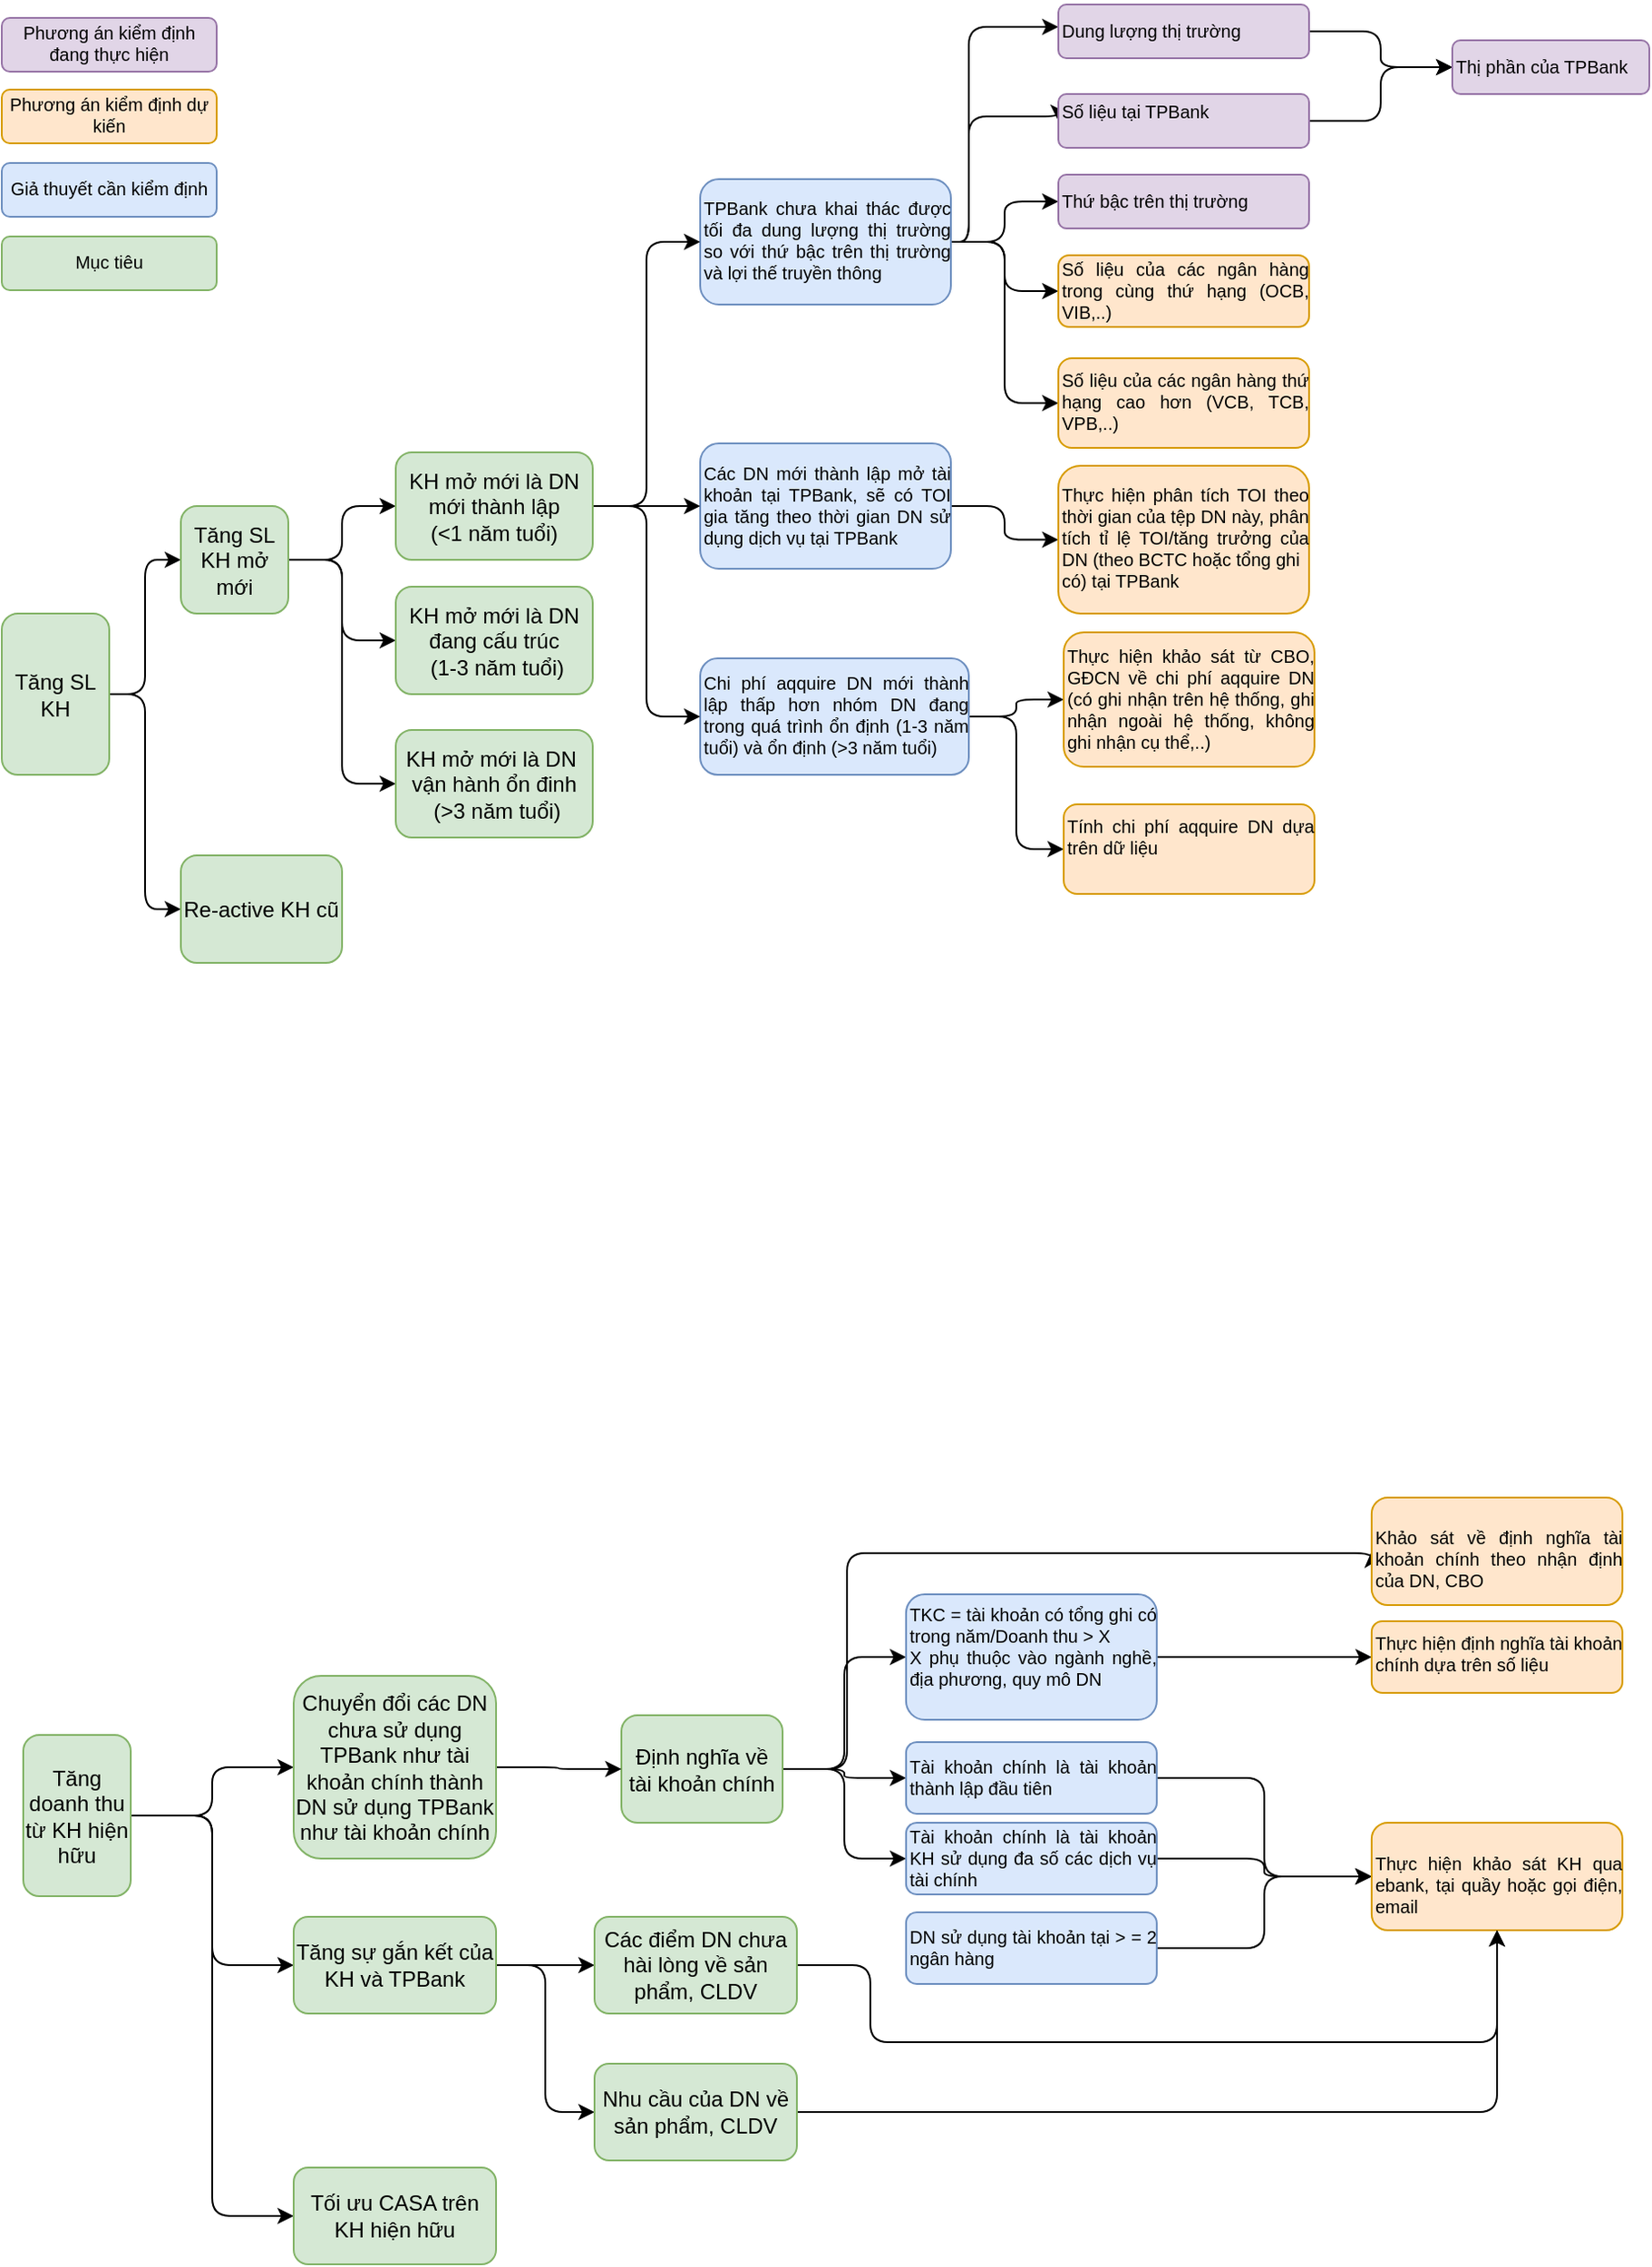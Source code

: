 <mxfile version="20.8.15" type="github">
  <diagram id="6a731a19-8d31-9384-78a2-239565b7b9f0" name="Page-1">
    <mxGraphModel dx="1173" dy="661" grid="0" gridSize="10" guides="1" tooltips="1" connect="1" arrows="1" fold="1" page="1" pageScale="1" pageWidth="1169" pageHeight="827" background="none" math="0" shadow="0">
      <root>
        <mxCell id="0" />
        <mxCell id="1" parent="0" />
        <mxCell id="7nTxj1oNSW2tffw1lcUE-1786" style="edgeStyle=orthogonalEdgeStyle;rounded=1;orthogonalLoop=1;jettySize=auto;html=1;fontSize=10;exitX=1;exitY=0.5;exitDx=0;exitDy=0;entryX=0;entryY=0.5;entryDx=0;entryDy=0;" edge="1" parent="1" source="7nTxj1oNSW2tffw1lcUE-1784" target="7nTxj1oNSW2tffw1lcUE-1785">
          <mxGeometry relative="1" as="geometry" />
        </mxCell>
        <mxCell id="7nTxj1oNSW2tffw1lcUE-1845" style="edgeStyle=orthogonalEdgeStyle;rounded=1;orthogonalLoop=1;jettySize=auto;html=1;entryX=0;entryY=0.5;entryDx=0;entryDy=0;" edge="1" parent="1" source="7nTxj1oNSW2tffw1lcUE-1784" target="7nTxj1oNSW2tffw1lcUE-1810">
          <mxGeometry relative="1" as="geometry" />
        </mxCell>
        <mxCell id="7nTxj1oNSW2tffw1lcUE-1846" style="edgeStyle=orthogonalEdgeStyle;rounded=1;orthogonalLoop=1;jettySize=auto;html=1;entryX=0;entryY=0.5;entryDx=0;entryDy=0;" edge="1" parent="1" source="7nTxj1oNSW2tffw1lcUE-1784" target="7nTxj1oNSW2tffw1lcUE-1812">
          <mxGeometry relative="1" as="geometry" />
        </mxCell>
        <mxCell id="7nTxj1oNSW2tffw1lcUE-1853" style="edgeStyle=orthogonalEdgeStyle;rounded=1;orthogonalLoop=1;jettySize=auto;html=1;entryX=0;entryY=0.5;entryDx=0;entryDy=0;exitX=1;exitY=0.5;exitDx=0;exitDy=0;" edge="1" parent="1" source="7nTxj1oNSW2tffw1lcUE-1784" target="7nTxj1oNSW2tffw1lcUE-1790">
          <mxGeometry relative="1" as="geometry">
            <Array as="points">
              <mxPoint x="482" y="988" />
              <mxPoint x="482" y="867" />
            </Array>
          </mxGeometry>
        </mxCell>
        <mxCell id="7nTxj1oNSW2tffw1lcUE-1784" value="&lt;p style=&quot;margin-top: 0pt; margin-bottom: 0pt; margin-left: 0in; direction: ltr; unicode-bidi: embed; word-break: normal;&quot;&gt;Định nghĩa về tài khoản chính&lt;/p&gt;" style="rounded=1;whiteSpace=wrap;html=1;fillColor=#d5e8d4;strokeColor=#82b366;" vertex="1" parent="1">
          <mxGeometry x="356" y="957.5" width="90" height="60" as="geometry" />
        </mxCell>
        <mxCell id="7nTxj1oNSW2tffw1lcUE-1789" style="edgeStyle=orthogonalEdgeStyle;rounded=1;orthogonalLoop=1;jettySize=auto;html=1;" edge="1" parent="1" source="7nTxj1oNSW2tffw1lcUE-1785" target="7nTxj1oNSW2tffw1lcUE-1788">
          <mxGeometry relative="1" as="geometry" />
        </mxCell>
        <mxCell id="7nTxj1oNSW2tffw1lcUE-1785" value="&lt;p style=&quot;margin-top: 0pt; margin-bottom: 0pt; margin-left: 0in; direction: ltr; unicode-bidi: embed; word-break: normal; font-size: 10px;&quot;&gt;&lt;/p&gt;&lt;div style=&quot;text-align: justify; font-size: 10px;&quot;&gt;&lt;span style=&quot;background-color: initial;&quot;&gt;&lt;font style=&quot;font-size: 10px;&quot;&gt;TKC = tài khoản có tổng ghi có trong&amp;nbsp;&lt;/font&gt;&lt;/span&gt;&lt;span style=&quot;background-color: initial;&quot;&gt;năm/Doanh thu &amp;gt; X&lt;/span&gt;&lt;/div&gt;&lt;font style=&quot;font-size: 10px;&quot;&gt;&lt;div style=&quot;text-align: justify;&quot;&gt;&lt;span style=&quot;background-color: initial; font-family: Arial;&quot;&gt;X phụ thuộc vào ngành nghề, địa phương,&amp;nbsp;&lt;/span&gt;&lt;span style=&quot;background-color: initial; font-family: Arial;&quot;&gt;quy mô DN&lt;/span&gt;&lt;/div&gt;&lt;/font&gt;&lt;p&gt;&lt;/p&gt;" style="rounded=1;whiteSpace=wrap;html=1;fillColor=#dae8fc;strokeColor=#6c8ebf;align=left;verticalAlign=middle;" vertex="1" parent="1">
          <mxGeometry x="514.95" y="890" width="140" height="70" as="geometry" />
        </mxCell>
        <mxCell id="7nTxj1oNSW2tffw1lcUE-1788" value="&lt;p style=&quot;margin-top: 0pt; margin-bottom: 0pt; margin-left: 0in; direction: ltr; unicode-bidi: embed; word-break: normal; font-size: 10px;&quot;&gt;&lt;/p&gt;&lt;div style=&quot;text-align: justify; font-size: 10px;&quot;&gt;&lt;div&gt;Thực hiện định nghĩa tài khoản chính dựa trên số liệu&lt;/div&gt;&lt;/div&gt;&lt;p&gt;&lt;/p&gt;" style="rounded=1;whiteSpace=wrap;html=1;fillColor=#ffe6cc;strokeColor=#d79b00;align=left;verticalAlign=top;horizontal=1;" vertex="1" parent="1">
          <mxGeometry x="774.95" y="905" width="140" height="40" as="geometry" />
        </mxCell>
        <mxCell id="7nTxj1oNSW2tffw1lcUE-1790" value="&lt;p style=&quot;margin-top: 0pt; margin-bottom: 0pt; margin-left: 0in; direction: ltr; unicode-bidi: embed; word-break: normal; font-size: 10px;&quot;&gt;&lt;/p&gt;&lt;div style=&quot;text-align: justify; font-size: 10px;&quot;&gt;&lt;p&gt;Khảo sát về định nghĩa tài khoản chính theo nhận định của DN, CBO&lt;/p&gt;&lt;/div&gt;&lt;p&gt;&lt;/p&gt;" style="rounded=1;whiteSpace=wrap;html=1;fillColor=#ffe6cc;strokeColor=#d79b00;align=left;verticalAlign=top;horizontal=1;" vertex="1" parent="1">
          <mxGeometry x="774.95" y="836" width="140" height="60" as="geometry" />
        </mxCell>
        <mxCell id="7nTxj1oNSW2tffw1lcUE-1795" style="edgeStyle=orthogonalEdgeStyle;rounded=1;orthogonalLoop=1;jettySize=auto;html=1;" edge="1" parent="1" source="7nTxj1oNSW2tffw1lcUE-1792" target="7nTxj1oNSW2tffw1lcUE-1794">
          <mxGeometry relative="1" as="geometry" />
        </mxCell>
        <mxCell id="7nTxj1oNSW2tffw1lcUE-1792" value="&lt;p style=&quot;margin-top: 0pt; margin-bottom: 0pt; margin-left: 0in; direction: ltr; unicode-bidi: embed; word-break: normal; font-size: 10px;&quot;&gt;&lt;/p&gt;&lt;div style=&quot;text-align: justify; font-size: 10px;&quot;&gt;&lt;p&gt;Các DN mới thành lập mở tài khoản tại TPBank, sẽ có TOI gia tăng theo thời gian DN sử dụng dịch vụ tại TPBank&lt;/p&gt;&lt;/div&gt;&lt;p&gt;&lt;/p&gt;" style="rounded=1;whiteSpace=wrap;html=1;fillColor=#dae8fc;strokeColor=#6c8ebf;align=left;verticalAlign=middle;" vertex="1" parent="1">
          <mxGeometry x="400" y="247.5" width="140" height="70" as="geometry" />
        </mxCell>
        <mxCell id="7nTxj1oNSW2tffw1lcUE-1794" value="&lt;p style=&quot;margin-top: 0pt; margin-bottom: 0pt; margin-left: 0in; direction: ltr; unicode-bidi: embed; word-break: normal; font-size: 10px;&quot;&gt;&lt;/p&gt;&lt;div style=&quot;text-align: justify; font-size: 10px;&quot;&gt;&lt;p&gt;Thực hiện phân tích TOI theo thời gian của tệp DN này, phân tích tỉ lệ TOI/tăng trưởng của DN (theo BCTC hoặc tổng ghi&lt;br&gt;có) tại TPBank&lt;/p&gt;&lt;/div&gt;&lt;p&gt;&lt;/p&gt;" style="rounded=1;whiteSpace=wrap;html=1;fillColor=#ffe6cc;strokeColor=#d79b00;align=left;verticalAlign=middle;" vertex="1" parent="1">
          <mxGeometry x="600" y="260" width="140" height="82.5" as="geometry" />
        </mxCell>
        <mxCell id="7nTxj1oNSW2tffw1lcUE-1805" style="edgeStyle=orthogonalEdgeStyle;rounded=1;orthogonalLoop=1;jettySize=auto;html=1;" edge="1" parent="1" source="7nTxj1oNSW2tffw1lcUE-1796" target="7nTxj1oNSW2tffw1lcUE-1801">
          <mxGeometry relative="1" as="geometry">
            <Array as="points">
              <mxPoint x="550" y="135" />
              <mxPoint x="550" y="15" />
            </Array>
          </mxGeometry>
        </mxCell>
        <mxCell id="7nTxj1oNSW2tffw1lcUE-1806" style="edgeStyle=orthogonalEdgeStyle;rounded=1;orthogonalLoop=1;jettySize=auto;html=1;entryX=0;entryY=0.5;entryDx=0;entryDy=0;" edge="1" parent="1" source="7nTxj1oNSW2tffw1lcUE-1796" target="7nTxj1oNSW2tffw1lcUE-1798">
          <mxGeometry relative="1" as="geometry">
            <Array as="points">
              <mxPoint x="550" y="135" />
              <mxPoint x="550" y="65" />
            </Array>
          </mxGeometry>
        </mxCell>
        <mxCell id="7nTxj1oNSW2tffw1lcUE-1807" style="edgeStyle=orthogonalEdgeStyle;rounded=1;orthogonalLoop=1;jettySize=auto;html=1;" edge="1" parent="1" source="7nTxj1oNSW2tffw1lcUE-1796" target="7nTxj1oNSW2tffw1lcUE-1797">
          <mxGeometry relative="1" as="geometry" />
        </mxCell>
        <mxCell id="7nTxj1oNSW2tffw1lcUE-1809" style="edgeStyle=orthogonalEdgeStyle;rounded=1;orthogonalLoop=1;jettySize=auto;html=1;entryX=0;entryY=0.5;entryDx=0;entryDy=0;" edge="1" parent="1" source="7nTxj1oNSW2tffw1lcUE-1796" target="7nTxj1oNSW2tffw1lcUE-1799">
          <mxGeometry relative="1" as="geometry" />
        </mxCell>
        <mxCell id="7nTxj1oNSW2tffw1lcUE-1827" style="edgeStyle=orthogonalEdgeStyle;rounded=1;orthogonalLoop=1;jettySize=auto;html=1;" edge="1" parent="1" source="7nTxj1oNSW2tffw1lcUE-1796" target="7nTxj1oNSW2tffw1lcUE-1826">
          <mxGeometry relative="1" as="geometry" />
        </mxCell>
        <mxCell id="7nTxj1oNSW2tffw1lcUE-1796" value="&lt;p style=&quot;margin-top: 0pt; margin-bottom: 0pt; margin-left: 0in; direction: ltr; unicode-bidi: embed; word-break: normal; font-size: 10px;&quot;&gt;&lt;/p&gt;&lt;div style=&quot;text-align: justify; font-size: 10px;&quot;&gt;&lt;p&gt;TPBank chưa khai thác được tối đa dung lượng thị trường so với thứ bậc trên thị trường và lợi thế truyền thông&amp;nbsp;&lt;/p&gt;&lt;/div&gt;&lt;p&gt;&lt;/p&gt;" style="rounded=1;whiteSpace=wrap;html=1;fillColor=#dae8fc;strokeColor=#6c8ebf;align=left;verticalAlign=middle;" vertex="1" parent="1">
          <mxGeometry x="400" y="100" width="140" height="70" as="geometry" />
        </mxCell>
        <mxCell id="7nTxj1oNSW2tffw1lcUE-1797" value="&lt;p style=&quot;margin-top: 0pt; margin-bottom: 0pt; margin-left: 0in; direction: ltr; unicode-bidi: embed; word-break: normal; font-size: 10px;&quot;&gt;&lt;/p&gt;&lt;div style=&quot;text-align: justify; font-size: 10px;&quot;&gt;&lt;p&gt;Số liệu của các ngân hàng trong cùng thứ hạng (OCB, VIB,..)&lt;/p&gt;&lt;/div&gt;&lt;p&gt;&lt;/p&gt;" style="rounded=1;whiteSpace=wrap;html=1;fillColor=#ffe6cc;strokeColor=#d79b00;align=left;verticalAlign=middle;" vertex="1" parent="1">
          <mxGeometry x="600" y="142.5" width="140" height="40" as="geometry" />
        </mxCell>
        <mxCell id="7nTxj1oNSW2tffw1lcUE-1804" style="edgeStyle=orthogonalEdgeStyle;rounded=1;orthogonalLoop=1;jettySize=auto;html=1;" edge="1" parent="1" source="7nTxj1oNSW2tffw1lcUE-1798" target="7nTxj1oNSW2tffw1lcUE-1802">
          <mxGeometry relative="1" as="geometry" />
        </mxCell>
        <mxCell id="7nTxj1oNSW2tffw1lcUE-1798" value="&lt;p style=&quot;margin-top: 0pt; margin-bottom: 0pt; margin-left: 0in; direction: ltr; unicode-bidi: embed; word-break: normal; font-size: 10px;&quot;&gt;&lt;/p&gt;&lt;div style=&quot;text-align: justify; font-size: 10px;&quot;&gt;&lt;p style=&quot;language:en-US;margin-top:0pt;margin-bottom:0pt;margin-left:0in;&lt;br/&gt;text-align:center;direction:ltr;unicode-bidi:embed;mso-line-break-override:&lt;br/&gt;none;word-break:normal;punctuation-wrap:hanging&quot;&gt;Số liệu tại TPBank&lt;/p&gt;&lt;/div&gt;&lt;p&gt;&lt;/p&gt;" style="rounded=1;whiteSpace=wrap;html=1;fillColor=#e1d5e7;strokeColor=#9673a6;align=left;verticalAlign=middle;" vertex="1" parent="1">
          <mxGeometry x="600" y="52.5" width="140" height="30" as="geometry" />
        </mxCell>
        <mxCell id="7nTxj1oNSW2tffw1lcUE-1799" value="&lt;p style=&quot;margin-top: 0pt; margin-bottom: 0pt; margin-left: 0in; direction: ltr; unicode-bidi: embed; word-break: normal; font-size: 10px;&quot;&gt;&lt;/p&gt;&lt;div style=&quot;text-align: justify; font-size: 10px;&quot;&gt;&lt;p&gt;Số liệu của các ngân hàng thứ hạng cao hơn (VCB, TCB, VPB,..)&lt;br&gt;&lt;/p&gt;&lt;/div&gt;&lt;p&gt;&lt;/p&gt;" style="rounded=1;whiteSpace=wrap;html=1;fillColor=#ffe6cc;strokeColor=#d79b00;align=left;verticalAlign=middle;" vertex="1" parent="1">
          <mxGeometry x="600" y="200" width="140" height="50" as="geometry" />
        </mxCell>
        <mxCell id="7nTxj1oNSW2tffw1lcUE-1803" style="edgeStyle=orthogonalEdgeStyle;rounded=1;orthogonalLoop=1;jettySize=auto;html=1;" edge="1" parent="1" source="7nTxj1oNSW2tffw1lcUE-1801" target="7nTxj1oNSW2tffw1lcUE-1802">
          <mxGeometry relative="1" as="geometry" />
        </mxCell>
        <mxCell id="7nTxj1oNSW2tffw1lcUE-1801" value="&lt;p style=&quot;margin-top: 0pt; margin-bottom: 0pt; margin-left: 0in; direction: ltr; unicode-bidi: embed; word-break: normal; font-size: 10px;&quot;&gt;&lt;/p&gt;&lt;div style=&quot;text-align: justify; font-size: 10px;&quot;&gt;&lt;p&gt;Dung lượng thị trường&lt;/p&gt;&lt;/div&gt;&lt;p&gt;&lt;/p&gt;" style="rounded=1;whiteSpace=wrap;html=1;fillColor=#e1d5e7;strokeColor=#9673a6;align=left;verticalAlign=middle;" vertex="1" parent="1">
          <mxGeometry x="600" y="2.5" width="140" height="30" as="geometry" />
        </mxCell>
        <mxCell id="7nTxj1oNSW2tffw1lcUE-1802" value="&lt;p style=&quot;margin-top: 0pt; margin-bottom: 0pt; margin-left: 0in; direction: ltr; unicode-bidi: embed; word-break: normal; font-size: 10px;&quot;&gt;&lt;/p&gt;&lt;div style=&quot;text-align: justify; font-size: 10px;&quot;&gt;&lt;p&gt;Thị phần của TPBank&lt;/p&gt;&lt;/div&gt;&lt;p&gt;&lt;/p&gt;" style="rounded=1;whiteSpace=wrap;html=1;fillColor=#e1d5e7;strokeColor=#9673a6;align=left;verticalAlign=middle;" vertex="1" parent="1">
          <mxGeometry x="820" y="22.5" width="110" height="30" as="geometry" />
        </mxCell>
        <mxCell id="7nTxj1oNSW2tffw1lcUE-1814" style="edgeStyle=orthogonalEdgeStyle;rounded=1;orthogonalLoop=1;jettySize=auto;html=1;entryX=0;entryY=0.5;entryDx=0;entryDy=0;" edge="1" parent="1" source="7nTxj1oNSW2tffw1lcUE-1810" target="7nTxj1oNSW2tffw1lcUE-1813">
          <mxGeometry relative="1" as="geometry" />
        </mxCell>
        <mxCell id="7nTxj1oNSW2tffw1lcUE-1810" value="&lt;p style=&quot;margin-top: 0pt; margin-bottom: 0pt; margin-left: 0in; direction: ltr; unicode-bidi: embed; word-break: normal; font-size: 10px;&quot;&gt;&lt;/p&gt;&lt;div style=&quot;text-align: justify; font-size: 10px;&quot;&gt;&lt;p&gt;Tài khoản chính là tài khoản thành lập đầu tiên&lt;/p&gt;&lt;/div&gt;&lt;p&gt;&lt;/p&gt;" style="rounded=1;whiteSpace=wrap;html=1;fillColor=#dae8fc;strokeColor=#6c8ebf;align=left;verticalAlign=middle;" vertex="1" parent="1">
          <mxGeometry x="514.95" y="972.5" width="140" height="40" as="geometry" />
        </mxCell>
        <mxCell id="7nTxj1oNSW2tffw1lcUE-1815" style="edgeStyle=orthogonalEdgeStyle;rounded=1;orthogonalLoop=1;jettySize=auto;html=1;" edge="1" parent="1" source="7nTxj1oNSW2tffw1lcUE-1811" target="7nTxj1oNSW2tffw1lcUE-1813">
          <mxGeometry relative="1" as="geometry" />
        </mxCell>
        <mxCell id="7nTxj1oNSW2tffw1lcUE-1811" value="&lt;p style=&quot;margin-top: 0pt; margin-bottom: 0pt; margin-left: 0in; direction: ltr; unicode-bidi: embed; word-break: normal; font-size: 10px;&quot;&gt;&lt;/p&gt;&lt;div style=&quot;text-align: justify; font-size: 10px;&quot;&gt;&lt;p&gt;DN sử dụng tài khoản tại &amp;gt; = 2 ngân hàng&lt;/p&gt;&lt;/div&gt;&lt;p&gt;&lt;/p&gt;" style="rounded=1;whiteSpace=wrap;html=1;fillColor=#dae8fc;strokeColor=#6c8ebf;align=left;verticalAlign=middle;" vertex="1" parent="1">
          <mxGeometry x="514.95" y="1067.5" width="140" height="40" as="geometry" />
        </mxCell>
        <mxCell id="7nTxj1oNSW2tffw1lcUE-1816" style="edgeStyle=orthogonalEdgeStyle;rounded=1;orthogonalLoop=1;jettySize=auto;html=1;entryX=0;entryY=0.5;entryDx=0;entryDy=0;" edge="1" parent="1" source="7nTxj1oNSW2tffw1lcUE-1812" target="7nTxj1oNSW2tffw1lcUE-1813">
          <mxGeometry relative="1" as="geometry" />
        </mxCell>
        <mxCell id="7nTxj1oNSW2tffw1lcUE-1812" value="&lt;p style=&quot;margin-top: 0pt; margin-bottom: 0pt; margin-left: 0in; direction: ltr; unicode-bidi: embed; word-break: normal; font-size: 10px;&quot;&gt;&lt;/p&gt;&lt;div style=&quot;text-align: justify; font-size: 10px;&quot;&gt;&lt;p&gt;Tài khoản chính là tài khoản KH sử dụng đa số các dịch vụ tài chính&lt;/p&gt;&lt;/div&gt;&lt;p&gt;&lt;/p&gt;" style="rounded=1;whiteSpace=wrap;html=1;fillColor=#dae8fc;strokeColor=#6c8ebf;align=left;verticalAlign=middle;" vertex="1" parent="1">
          <mxGeometry x="514.95" y="1017.5" width="140" height="40" as="geometry" />
        </mxCell>
        <mxCell id="7nTxj1oNSW2tffw1lcUE-1813" value="&lt;p style=&quot;margin-top: 0pt; margin-bottom: 0pt; margin-left: 0in; direction: ltr; unicode-bidi: embed; word-break: normal; font-size: 10px;&quot;&gt;&lt;/p&gt;&lt;div style=&quot;text-align: justify; font-size: 10px;&quot;&gt;&lt;p&gt;Thực hiện khảo sát KH qua ebank, tại quầy hoặc gọi điện, email&lt;/p&gt;&lt;/div&gt;&lt;p&gt;&lt;/p&gt;" style="rounded=1;whiteSpace=wrap;html=1;fillColor=#ffe6cc;strokeColor=#d79b00;align=left;verticalAlign=top;horizontal=1;" vertex="1" parent="1">
          <mxGeometry x="774.95" y="1017.5" width="140" height="60" as="geometry" />
        </mxCell>
        <mxCell id="7nTxj1oNSW2tffw1lcUE-1854" style="edgeStyle=orthogonalEdgeStyle;rounded=1;orthogonalLoop=1;jettySize=auto;html=1;entryX=0;entryY=0.5;entryDx=0;entryDy=0;" edge="1" parent="1" source="7nTxj1oNSW2tffw1lcUE-1817" target="7nTxj1oNSW2tffw1lcUE-1818">
          <mxGeometry relative="1" as="geometry" />
        </mxCell>
        <mxCell id="7nTxj1oNSW2tffw1lcUE-1855" style="edgeStyle=orthogonalEdgeStyle;rounded=1;orthogonalLoop=1;jettySize=auto;html=1;entryX=0;entryY=0.5;entryDx=0;entryDy=0;" edge="1" parent="1" source="7nTxj1oNSW2tffw1lcUE-1817" target="7nTxj1oNSW2tffw1lcUE-1819">
          <mxGeometry relative="1" as="geometry" />
        </mxCell>
        <mxCell id="7nTxj1oNSW2tffw1lcUE-1817" value="&lt;p style=&quot;margin-top: 0pt; margin-bottom: 0pt; margin-left: 0in; direction: ltr; unicode-bidi: embed; word-break: normal; font-size: 10px;&quot;&gt;&lt;/p&gt;&lt;div style=&quot;text-align: justify; font-size: 10px;&quot;&gt;&lt;p&gt;Chi phí aqquire DN mới thành lập thấp hơn nhóm DN đang trong quá trình ổn định (1-3 năm tuổi) và ổn định (&amp;gt;3 năm tuổi)&lt;/p&gt;&lt;/div&gt;&lt;p&gt;&lt;/p&gt;" style="rounded=1;whiteSpace=wrap;html=1;fillColor=#dae8fc;strokeColor=#6c8ebf;align=left;verticalAlign=middle;" vertex="1" parent="1">
          <mxGeometry x="400" y="367.5" width="150" height="65" as="geometry" />
        </mxCell>
        <mxCell id="7nTxj1oNSW2tffw1lcUE-1818" value="&lt;p style=&quot;margin-top: 0pt; margin-bottom: 0pt; margin-left: 0in; direction: ltr; unicode-bidi: embed; word-break: normal; font-size: 10px;&quot;&gt;&lt;/p&gt;&lt;div style=&quot;text-align: justify; font-size: 10px;&quot;&gt;&lt;p&gt;Thực hiện khảo sát từ CBO, GĐCN về chi phí aqquire DN (có ghi nhận trên hệ thống, ghi nhận ngoài hệ thống, không ghi nhận cụ thể,..)&lt;/p&gt;&lt;/div&gt;&lt;p&gt;&lt;/p&gt;" style="rounded=1;whiteSpace=wrap;html=1;fillColor=#ffe6cc;strokeColor=#d79b00;align=left;verticalAlign=middle;" vertex="1" parent="1">
          <mxGeometry x="603" y="353" width="140" height="75" as="geometry" />
        </mxCell>
        <mxCell id="7nTxj1oNSW2tffw1lcUE-1819" value="&lt;p style=&quot;margin-top: 0pt; margin-bottom: 0pt; margin-left: 0in; direction: ltr; unicode-bidi: embed; word-break: normal; font-size: 10px;&quot;&gt;&lt;/p&gt;&lt;div style=&quot;text-align: justify; font-size: 10px;&quot;&gt;&lt;p style=&quot;language:en-US;margin-top:0pt;margin-bottom:0pt;margin-left:0in;&lt;br/&gt;text-align:center;direction:ltr;unicode-bidi:embed;mso-line-break-override:&lt;br/&gt;none;word-break:normal;punctuation-wrap:hanging&quot;&gt;Tính chi phí aqquire DN dựa trên dữ liệu&lt;/p&gt;&lt;/div&gt;&lt;p&gt;&lt;/p&gt;" style="rounded=1;whiteSpace=wrap;html=1;fillColor=#ffe6cc;strokeColor=#d79b00;align=left;verticalAlign=top;horizontal=1;" vertex="1" parent="1">
          <mxGeometry x="603" y="449" width="140" height="50" as="geometry" />
        </mxCell>
        <mxCell id="7nTxj1oNSW2tffw1lcUE-1823" value="&lt;p style=&quot;margin-top: 0pt; margin-bottom: 0pt; margin-left: 0in; direction: ltr; unicode-bidi: embed; word-break: normal; font-size: 10px;&quot;&gt;&lt;/p&gt;&lt;div style=&quot;font-size: 10px;&quot;&gt;&lt;p&gt;Phương án kiểm định đang thực hiện&lt;/p&gt;&lt;/div&gt;&lt;p&gt;&lt;/p&gt;" style="rounded=1;whiteSpace=wrap;html=1;fillColor=#e1d5e7;strokeColor=#9673a6;align=center;verticalAlign=middle;" vertex="1" parent="1">
          <mxGeometry x="10" y="10" width="120" height="30" as="geometry" />
        </mxCell>
        <mxCell id="7nTxj1oNSW2tffw1lcUE-1824" value="&lt;p style=&quot;margin-top: 0pt; margin-bottom: 0pt; margin-left: 0in; direction: ltr; unicode-bidi: embed; word-break: normal; font-size: 10px;&quot;&gt;&lt;/p&gt;&lt;div style=&quot;font-size: 10px;&quot;&gt;&lt;p&gt;Phương án kiểm định dự kiến&lt;/p&gt;&lt;/div&gt;&lt;p&gt;&lt;/p&gt;" style="rounded=1;whiteSpace=wrap;html=1;fillColor=#ffe6cc;strokeColor=#d79b00;align=center;verticalAlign=middle;" vertex="1" parent="1">
          <mxGeometry x="10" y="50" width="120" height="30" as="geometry" />
        </mxCell>
        <mxCell id="7nTxj1oNSW2tffw1lcUE-1825" value="&lt;p style=&quot;margin-top: 0pt; margin-bottom: 0pt; margin-left: 0in; direction: ltr; unicode-bidi: embed; word-break: normal; font-size: 10px;&quot;&gt;&lt;/p&gt;&lt;div style=&quot;font-size: 10px;&quot;&gt;&lt;p&gt;Giả thuyết cần kiểm định&lt;/p&gt;&lt;/div&gt;&lt;p&gt;&lt;/p&gt;" style="rounded=1;whiteSpace=wrap;html=1;fillColor=#dae8fc;strokeColor=#6c8ebf;align=center;verticalAlign=middle;" vertex="1" parent="1">
          <mxGeometry x="10" y="91" width="120" height="30" as="geometry" />
        </mxCell>
        <mxCell id="7nTxj1oNSW2tffw1lcUE-1826" value="&lt;p style=&quot;margin-top: 0pt; margin-bottom: 0pt; margin-left: 0in; direction: ltr; unicode-bidi: embed; word-break: normal; font-size: 10px;&quot;&gt;&lt;/p&gt;&lt;div style=&quot;text-align: justify; font-size: 10px;&quot;&gt;&lt;p&gt;Thứ bậc trên thị trường&lt;/p&gt;&lt;/div&gt;&lt;p&gt;&lt;/p&gt;" style="rounded=1;whiteSpace=wrap;html=1;fillColor=#e1d5e7;strokeColor=#9673a6;align=left;verticalAlign=middle;" vertex="1" parent="1">
          <mxGeometry x="600" y="97.5" width="140" height="30" as="geometry" />
        </mxCell>
        <mxCell id="7nTxj1oNSW2tffw1lcUE-1834" style="edgeStyle=orthogonalEdgeStyle;rounded=1;orthogonalLoop=1;jettySize=auto;html=1;" edge="1" parent="1" source="7nTxj1oNSW2tffw1lcUE-1828" target="7nTxj1oNSW2tffw1lcUE-1829">
          <mxGeometry relative="1" as="geometry" />
        </mxCell>
        <mxCell id="7nTxj1oNSW2tffw1lcUE-1838" style="edgeStyle=orthogonalEdgeStyle;rounded=1;orthogonalLoop=1;jettySize=auto;html=1;entryX=0;entryY=0.5;entryDx=0;entryDy=0;" edge="1" parent="1" source="7nTxj1oNSW2tffw1lcUE-1828" target="7nTxj1oNSW2tffw1lcUE-1830">
          <mxGeometry relative="1" as="geometry" />
        </mxCell>
        <mxCell id="7nTxj1oNSW2tffw1lcUE-1828" value="&lt;p style=&quot;margin-top: 0pt; margin-bottom: 0pt; margin-left: 0in; direction: ltr; unicode-bidi: embed; word-break: normal;&quot;&gt;Tăng SL KH&lt;/p&gt;" style="rounded=1;whiteSpace=wrap;html=1;fillColor=#d5e8d4;strokeColor=#82b366;" vertex="1" parent="1">
          <mxGeometry x="10" y="342.5" width="60" height="90" as="geometry" />
        </mxCell>
        <mxCell id="7nTxj1oNSW2tffw1lcUE-1835" style="edgeStyle=orthogonalEdgeStyle;rounded=1;orthogonalLoop=1;jettySize=auto;html=1;" edge="1" parent="1" source="7nTxj1oNSW2tffw1lcUE-1829" target="7nTxj1oNSW2tffw1lcUE-1831">
          <mxGeometry relative="1" as="geometry" />
        </mxCell>
        <mxCell id="7nTxj1oNSW2tffw1lcUE-1836" style="edgeStyle=orthogonalEdgeStyle;rounded=1;orthogonalLoop=1;jettySize=auto;html=1;entryX=0;entryY=0.5;entryDx=0;entryDy=0;" edge="1" parent="1" source="7nTxj1oNSW2tffw1lcUE-1829" target="7nTxj1oNSW2tffw1lcUE-1832">
          <mxGeometry relative="1" as="geometry" />
        </mxCell>
        <mxCell id="7nTxj1oNSW2tffw1lcUE-1837" style="edgeStyle=orthogonalEdgeStyle;rounded=1;orthogonalLoop=1;jettySize=auto;html=1;entryX=0;entryY=0.5;entryDx=0;entryDy=0;" edge="1" parent="1" source="7nTxj1oNSW2tffw1lcUE-1829" target="7nTxj1oNSW2tffw1lcUE-1833">
          <mxGeometry relative="1" as="geometry" />
        </mxCell>
        <mxCell id="7nTxj1oNSW2tffw1lcUE-1829" value="&lt;p style=&quot;margin-top: 0pt; margin-bottom: 0pt; margin-left: 0in; direction: ltr; unicode-bidi: embed; word-break: normal;&quot;&gt;Tăng SL KH mở mới&lt;/p&gt;" style="rounded=1;whiteSpace=wrap;html=1;fillColor=#d5e8d4;strokeColor=#82b366;" vertex="1" parent="1">
          <mxGeometry x="110" y="282.5" width="60" height="60" as="geometry" />
        </mxCell>
        <mxCell id="7nTxj1oNSW2tffw1lcUE-1830" value="&lt;p style=&quot;margin-top: 0pt; margin-bottom: 0pt; margin-left: 0in; direction: ltr; unicode-bidi: embed; word-break: normal;&quot;&gt;Re-active KH cũ&lt;/p&gt;" style="rounded=1;whiteSpace=wrap;html=1;fillColor=#d5e8d4;strokeColor=#82b366;" vertex="1" parent="1">
          <mxGeometry x="110" y="477.5" width="90" height="60" as="geometry" />
        </mxCell>
        <mxCell id="7nTxj1oNSW2tffw1lcUE-1842" style="edgeStyle=orthogonalEdgeStyle;rounded=1;orthogonalLoop=1;jettySize=auto;html=1;entryX=0;entryY=0.5;entryDx=0;entryDy=0;" edge="1" parent="1" source="7nTxj1oNSW2tffw1lcUE-1831" target="7nTxj1oNSW2tffw1lcUE-1796">
          <mxGeometry relative="1" as="geometry" />
        </mxCell>
        <mxCell id="7nTxj1oNSW2tffw1lcUE-1844" style="edgeStyle=orthogonalEdgeStyle;rounded=1;orthogonalLoop=1;jettySize=auto;html=1;entryX=0;entryY=0.5;entryDx=0;entryDy=0;" edge="1" parent="1" source="7nTxj1oNSW2tffw1lcUE-1831" target="7nTxj1oNSW2tffw1lcUE-1817">
          <mxGeometry relative="1" as="geometry" />
        </mxCell>
        <mxCell id="7nTxj1oNSW2tffw1lcUE-1850" style="edgeStyle=orthogonalEdgeStyle;rounded=1;orthogonalLoop=1;jettySize=auto;html=1;" edge="1" parent="1" source="7nTxj1oNSW2tffw1lcUE-1831" target="7nTxj1oNSW2tffw1lcUE-1792">
          <mxGeometry relative="1" as="geometry" />
        </mxCell>
        <mxCell id="7nTxj1oNSW2tffw1lcUE-1831" value="KH mở mới là DN mới thành lập &lt;br&gt;(&amp;lt;1 năm tuổi)" style="rounded=1;whiteSpace=wrap;html=1;fillColor=#d5e8d4;strokeColor=#82b366;" vertex="1" parent="1">
          <mxGeometry x="230" y="252.5" width="110" height="60" as="geometry" />
        </mxCell>
        <mxCell id="7nTxj1oNSW2tffw1lcUE-1832" value="KH mở mới là DN đang cấu trúc&lt;br&gt;&amp;nbsp;(1-3 năm tuổi)" style="rounded=1;whiteSpace=wrap;html=1;fillColor=#d5e8d4;strokeColor=#82b366;" vertex="1" parent="1">
          <mxGeometry x="230" y="327.5" width="110" height="60" as="geometry" />
        </mxCell>
        <mxCell id="7nTxj1oNSW2tffw1lcUE-1833" value="KH mở mới là DN&amp;nbsp; vận hành ổn đinh&lt;br&gt;&amp;nbsp;(&amp;gt;3 năm tuổi)" style="rounded=1;whiteSpace=wrap;html=1;fillColor=#d5e8d4;strokeColor=#82b366;" vertex="1" parent="1">
          <mxGeometry x="230" y="407.5" width="110" height="60" as="geometry" />
        </mxCell>
        <mxCell id="7nTxj1oNSW2tffw1lcUE-1841" value="&lt;p style=&quot;margin-top: 0pt; margin-bottom: 0pt; margin-left: 0in; direction: ltr; unicode-bidi: embed; word-break: normal; font-size: 10px;&quot;&gt;&lt;/p&gt;&lt;div style=&quot;font-size: 10px;&quot;&gt;&lt;p&gt;Mục tiêu&lt;/p&gt;&lt;/div&gt;&lt;p&gt;&lt;/p&gt;" style="rounded=1;whiteSpace=wrap;html=1;fillColor=#d5e8d4;strokeColor=#82b366;align=center;verticalAlign=middle;" vertex="1" parent="1">
          <mxGeometry x="10" y="132" width="120" height="30" as="geometry" />
        </mxCell>
        <mxCell id="7nTxj1oNSW2tffw1lcUE-1852" style="edgeStyle=orthogonalEdgeStyle;rounded=1;orthogonalLoop=1;jettySize=auto;html=1;entryX=0;entryY=0.5;entryDx=0;entryDy=0;" edge="1" parent="1" source="7nTxj1oNSW2tffw1lcUE-1851" target="7nTxj1oNSW2tffw1lcUE-1856">
          <mxGeometry relative="1" as="geometry" />
        </mxCell>
        <mxCell id="7nTxj1oNSW2tffw1lcUE-1860" style="edgeStyle=orthogonalEdgeStyle;rounded=1;orthogonalLoop=1;jettySize=auto;html=1;entryX=0;entryY=0.5;entryDx=0;entryDy=0;" edge="1" parent="1" source="7nTxj1oNSW2tffw1lcUE-1851" target="7nTxj1oNSW2tffw1lcUE-1859">
          <mxGeometry relative="1" as="geometry" />
        </mxCell>
        <mxCell id="7nTxj1oNSW2tffw1lcUE-1868" style="edgeStyle=orthogonalEdgeStyle;rounded=1;orthogonalLoop=1;jettySize=auto;html=1;entryX=0;entryY=0.5;entryDx=0;entryDy=0;" edge="1" parent="1" source="7nTxj1oNSW2tffw1lcUE-1851" target="7nTxj1oNSW2tffw1lcUE-1867">
          <mxGeometry relative="1" as="geometry" />
        </mxCell>
        <mxCell id="7nTxj1oNSW2tffw1lcUE-1851" value="&lt;p style=&quot;margin-top: 0pt; margin-bottom: 0pt; margin-left: 0in; direction: ltr; unicode-bidi: embed; word-break: normal;&quot;&gt;Tăng doanh thu từ KH hiện hữu&lt;/p&gt;" style="rounded=1;whiteSpace=wrap;html=1;fillColor=#d5e8d4;strokeColor=#82b366;" vertex="1" parent="1">
          <mxGeometry x="22" y="968.5" width="60" height="90" as="geometry" />
        </mxCell>
        <mxCell id="7nTxj1oNSW2tffw1lcUE-1858" style="edgeStyle=orthogonalEdgeStyle;rounded=1;orthogonalLoop=1;jettySize=auto;html=1;entryX=0;entryY=0.5;entryDx=0;entryDy=0;" edge="1" parent="1" source="7nTxj1oNSW2tffw1lcUE-1856" target="7nTxj1oNSW2tffw1lcUE-1784">
          <mxGeometry relative="1" as="geometry" />
        </mxCell>
        <mxCell id="7nTxj1oNSW2tffw1lcUE-1856" value="&lt;p style=&quot;margin-top: 0pt; margin-bottom: 0pt; margin-left: 0in; direction: ltr; unicode-bidi: embed; word-break: normal;&quot;&gt;Chuyển đổi các DN chưa sử dụng TPBank như tài khoản chính thành DN sử dụng TPBank như tài khoản chính&lt;/p&gt;" style="rounded=1;whiteSpace=wrap;html=1;fillColor=#d5e8d4;strokeColor=#82b366;" vertex="1" parent="1">
          <mxGeometry x="173" y="935.5" width="113" height="102" as="geometry" />
        </mxCell>
        <mxCell id="7nTxj1oNSW2tffw1lcUE-1863" style="edgeStyle=orthogonalEdgeStyle;rounded=1;orthogonalLoop=1;jettySize=auto;html=1;" edge="1" parent="1" source="7nTxj1oNSW2tffw1lcUE-1859" target="7nTxj1oNSW2tffw1lcUE-1861">
          <mxGeometry relative="1" as="geometry" />
        </mxCell>
        <mxCell id="7nTxj1oNSW2tffw1lcUE-1864" style="edgeStyle=orthogonalEdgeStyle;rounded=1;orthogonalLoop=1;jettySize=auto;html=1;entryX=0;entryY=0.5;entryDx=0;entryDy=0;" edge="1" parent="1" source="7nTxj1oNSW2tffw1lcUE-1859" target="7nTxj1oNSW2tffw1lcUE-1862">
          <mxGeometry relative="1" as="geometry" />
        </mxCell>
        <mxCell id="7nTxj1oNSW2tffw1lcUE-1859" value="&lt;p style=&quot;margin-top: 0pt; margin-bottom: 0pt; margin-left: 0in; direction: ltr; unicode-bidi: embed; word-break: normal;&quot;&gt;Tăng sự gắn kết của KH và TPBank&lt;/p&gt;" style="rounded=1;whiteSpace=wrap;html=1;fillColor=#d5e8d4;strokeColor=#82b366;" vertex="1" parent="1">
          <mxGeometry x="173" y="1070" width="113" height="54" as="geometry" />
        </mxCell>
        <mxCell id="7nTxj1oNSW2tffw1lcUE-1866" style="edgeStyle=orthogonalEdgeStyle;rounded=1;orthogonalLoop=1;jettySize=auto;html=1;" edge="1" parent="1" source="7nTxj1oNSW2tffw1lcUE-1861" target="7nTxj1oNSW2tffw1lcUE-1813">
          <mxGeometry relative="1" as="geometry">
            <Array as="points">
              <mxPoint x="495" y="1097" />
              <mxPoint x="495" y="1140" />
              <mxPoint x="845" y="1140" />
            </Array>
          </mxGeometry>
        </mxCell>
        <mxCell id="7nTxj1oNSW2tffw1lcUE-1861" value="&lt;p style=&quot;margin-top: 0pt; margin-bottom: 0pt; margin-left: 0in; direction: ltr; unicode-bidi: embed; word-break: normal;&quot;&gt;Các điểm DN chưa hài lòng về sản phẩm, CLDV&lt;/p&gt;" style="rounded=1;whiteSpace=wrap;html=1;fillColor=#d5e8d4;strokeColor=#82b366;" vertex="1" parent="1">
          <mxGeometry x="341" y="1070" width="113" height="54" as="geometry" />
        </mxCell>
        <mxCell id="7nTxj1oNSW2tffw1lcUE-1865" style="edgeStyle=orthogonalEdgeStyle;rounded=1;orthogonalLoop=1;jettySize=auto;html=1;entryX=0.5;entryY=1;entryDx=0;entryDy=0;" edge="1" parent="1" source="7nTxj1oNSW2tffw1lcUE-1862" target="7nTxj1oNSW2tffw1lcUE-1813">
          <mxGeometry relative="1" as="geometry" />
        </mxCell>
        <mxCell id="7nTxj1oNSW2tffw1lcUE-1862" value="&lt;p style=&quot;margin-top: 0pt; margin-bottom: 0pt; margin-left: 0in; direction: ltr; unicode-bidi: embed; word-break: normal;&quot;&gt;Nhu cầu của DN về sản phẩm, CLDV&lt;/p&gt;" style="rounded=1;whiteSpace=wrap;html=1;fillColor=#d5e8d4;strokeColor=#82b366;" vertex="1" parent="1">
          <mxGeometry x="341" y="1152" width="113" height="54" as="geometry" />
        </mxCell>
        <mxCell id="7nTxj1oNSW2tffw1lcUE-1867" value="&lt;p style=&quot;margin-top: 0pt; margin-bottom: 0pt; margin-left: 0in; direction: ltr; unicode-bidi: embed; word-break: normal;&quot;&gt;Tối ưu CASA trên KH hiện hữu&lt;/p&gt;" style="rounded=1;whiteSpace=wrap;html=1;fillColor=#d5e8d4;strokeColor=#82b366;" vertex="1" parent="1">
          <mxGeometry x="173" y="1210" width="113" height="54" as="geometry" />
        </mxCell>
      </root>
    </mxGraphModel>
  </diagram>
</mxfile>
